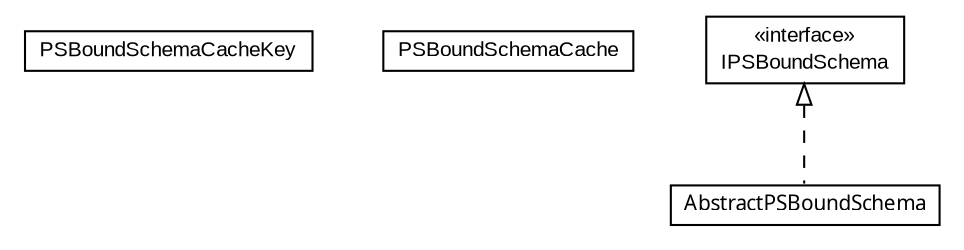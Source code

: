 #!/usr/local/bin/dot
#
# Class diagram 
# Generated by UMLGraph version 5.1 (http://www.umlgraph.org/)
#

digraph G {
	edge [fontname="arial",fontsize=10,labelfontname="arial",labelfontsize=10];
	node [fontname="arial",fontsize=10,shape=plaintext];
	nodesep=0.25;
	ranksep=0.5;
	// com.helger.schematron.pure.bound.PSBoundSchemaCacheKey
	c478 [label=<<table title="com.helger.schematron.pure.bound.PSBoundSchemaCacheKey" border="0" cellborder="1" cellspacing="0" cellpadding="2" port="p" href="./PSBoundSchemaCacheKey.html">
		<tr><td><table border="0" cellspacing="0" cellpadding="1">
<tr><td align="center" balign="center"> PSBoundSchemaCacheKey </td></tr>
		</table></td></tr>
		</table>>, fontname="arial", fontcolor="black", fontsize=10.0];
	// com.helger.schematron.pure.bound.PSBoundSchemaCache
	c479 [label=<<table title="com.helger.schematron.pure.bound.PSBoundSchemaCache" border="0" cellborder="1" cellspacing="0" cellpadding="2" port="p" href="./PSBoundSchemaCache.html">
		<tr><td><table border="0" cellspacing="0" cellpadding="1">
<tr><td align="center" balign="center"> PSBoundSchemaCache </td></tr>
		</table></td></tr>
		</table>>, fontname="arial", fontcolor="black", fontsize=10.0];
	// com.helger.schematron.pure.bound.IPSBoundSchema
	c480 [label=<<table title="com.helger.schematron.pure.bound.IPSBoundSchema" border="0" cellborder="1" cellspacing="0" cellpadding="2" port="p" href="./IPSBoundSchema.html">
		<tr><td><table border="0" cellspacing="0" cellpadding="1">
<tr><td align="center" balign="center"> &#171;interface&#187; </td></tr>
<tr><td align="center" balign="center"> IPSBoundSchema </td></tr>
		</table></td></tr>
		</table>>, fontname="arial", fontcolor="black", fontsize=10.0];
	// com.helger.schematron.pure.bound.AbstractPSBoundSchema
	c481 [label=<<table title="com.helger.schematron.pure.bound.AbstractPSBoundSchema" border="0" cellborder="1" cellspacing="0" cellpadding="2" port="p" href="./AbstractPSBoundSchema.html">
		<tr><td><table border="0" cellspacing="0" cellpadding="1">
<tr><td align="center" balign="center"><font face="ariali"> AbstractPSBoundSchema </font></td></tr>
		</table></td></tr>
		</table>>, fontname="arial", fontcolor="black", fontsize=10.0];
	//com.helger.schematron.pure.bound.AbstractPSBoundSchema implements com.helger.schematron.pure.bound.IPSBoundSchema
	c480:p -> c481:p [dir=back,arrowtail=empty,style=dashed];
}

